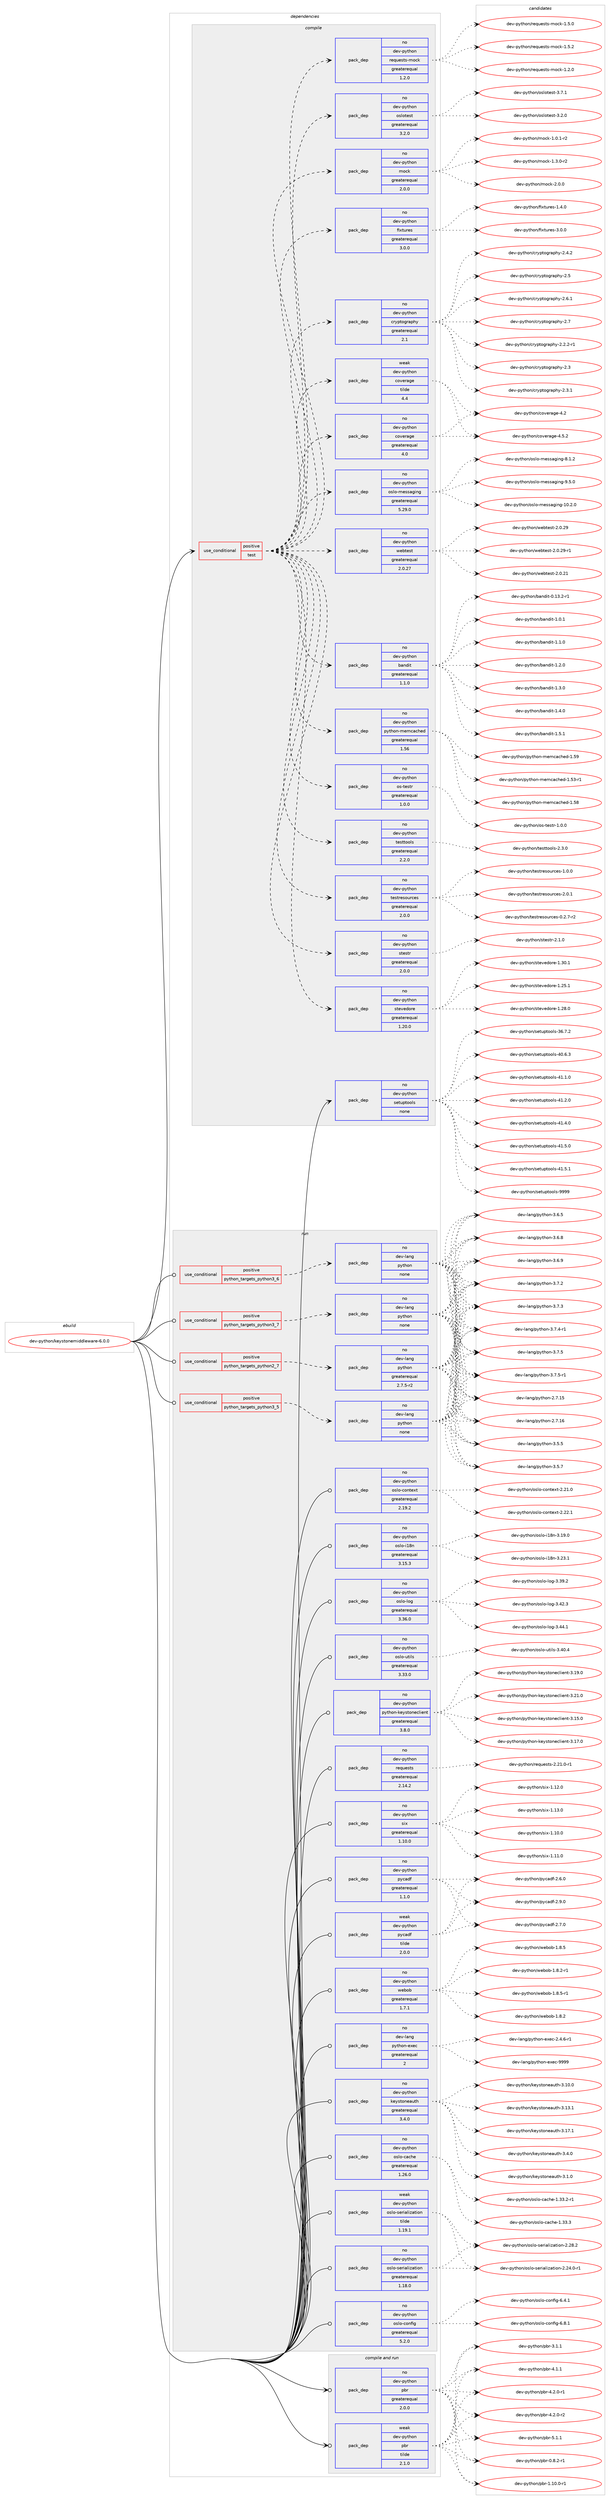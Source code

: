 digraph prolog {

# *************
# Graph options
# *************

newrank=true;
concentrate=true;
compound=true;
graph [rankdir=LR,fontname=Helvetica,fontsize=10,ranksep=1.5];#, ranksep=2.5, nodesep=0.2];
edge  [arrowhead=vee];
node  [fontname=Helvetica,fontsize=10];

# **********
# The ebuild
# **********

subgraph cluster_leftcol {
color=gray;
rank=same;
label=<<i>ebuild</i>>;
id [label="dev-python/keystonemiddleware-6.0.0", color=red, width=4, href="../dev-python/keystonemiddleware-6.0.0.svg"];
}

# ****************
# The dependencies
# ****************

subgraph cluster_midcol {
color=gray;
label=<<i>dependencies</i>>;
subgraph cluster_compile {
fillcolor="#eeeeee";
style=filled;
label=<<i>compile</i>>;
subgraph cond141785 {
dependency612360 [label=<<TABLE BORDER="0" CELLBORDER="1" CELLSPACING="0" CELLPADDING="4"><TR><TD ROWSPAN="3" CELLPADDING="10">use_conditional</TD></TR><TR><TD>positive</TD></TR><TR><TD>test</TD></TR></TABLE>>, shape=none, color=red];
subgraph pack458771 {
dependency612361 [label=<<TABLE BORDER="0" CELLBORDER="1" CELLSPACING="0" CELLPADDING="4" WIDTH="220"><TR><TD ROWSPAN="6" CELLPADDING="30">pack_dep</TD></TR><TR><TD WIDTH="110">no</TD></TR><TR><TD>dev-python</TD></TR><TR><TD>coverage</TD></TR><TR><TD>greaterequal</TD></TR><TR><TD>4.0</TD></TR></TABLE>>, shape=none, color=blue];
}
dependency612360:e -> dependency612361:w [weight=20,style="dashed",arrowhead="vee"];
subgraph pack458772 {
dependency612362 [label=<<TABLE BORDER="0" CELLBORDER="1" CELLSPACING="0" CELLPADDING="4" WIDTH="220"><TR><TD ROWSPAN="6" CELLPADDING="30">pack_dep</TD></TR><TR><TD WIDTH="110">weak</TD></TR><TR><TD>dev-python</TD></TR><TR><TD>coverage</TD></TR><TR><TD>tilde</TD></TR><TR><TD>4.4</TD></TR></TABLE>>, shape=none, color=blue];
}
dependency612360:e -> dependency612362:w [weight=20,style="dashed",arrowhead="vee"];
subgraph pack458773 {
dependency612363 [label=<<TABLE BORDER="0" CELLBORDER="1" CELLSPACING="0" CELLPADDING="4" WIDTH="220"><TR><TD ROWSPAN="6" CELLPADDING="30">pack_dep</TD></TR><TR><TD WIDTH="110">no</TD></TR><TR><TD>dev-python</TD></TR><TR><TD>cryptography</TD></TR><TR><TD>greaterequal</TD></TR><TR><TD>2.1</TD></TR></TABLE>>, shape=none, color=blue];
}
dependency612360:e -> dependency612363:w [weight=20,style="dashed",arrowhead="vee"];
subgraph pack458774 {
dependency612364 [label=<<TABLE BORDER="0" CELLBORDER="1" CELLSPACING="0" CELLPADDING="4" WIDTH="220"><TR><TD ROWSPAN="6" CELLPADDING="30">pack_dep</TD></TR><TR><TD WIDTH="110">no</TD></TR><TR><TD>dev-python</TD></TR><TR><TD>fixtures</TD></TR><TR><TD>greaterequal</TD></TR><TR><TD>3.0.0</TD></TR></TABLE>>, shape=none, color=blue];
}
dependency612360:e -> dependency612364:w [weight=20,style="dashed",arrowhead="vee"];
subgraph pack458775 {
dependency612365 [label=<<TABLE BORDER="0" CELLBORDER="1" CELLSPACING="0" CELLPADDING="4" WIDTH="220"><TR><TD ROWSPAN="6" CELLPADDING="30">pack_dep</TD></TR><TR><TD WIDTH="110">no</TD></TR><TR><TD>dev-python</TD></TR><TR><TD>mock</TD></TR><TR><TD>greaterequal</TD></TR><TR><TD>2.0.0</TD></TR></TABLE>>, shape=none, color=blue];
}
dependency612360:e -> dependency612365:w [weight=20,style="dashed",arrowhead="vee"];
subgraph pack458776 {
dependency612366 [label=<<TABLE BORDER="0" CELLBORDER="1" CELLSPACING="0" CELLPADDING="4" WIDTH="220"><TR><TD ROWSPAN="6" CELLPADDING="30">pack_dep</TD></TR><TR><TD WIDTH="110">no</TD></TR><TR><TD>dev-python</TD></TR><TR><TD>oslotest</TD></TR><TR><TD>greaterequal</TD></TR><TR><TD>3.2.0</TD></TR></TABLE>>, shape=none, color=blue];
}
dependency612360:e -> dependency612366:w [weight=20,style="dashed",arrowhead="vee"];
subgraph pack458777 {
dependency612367 [label=<<TABLE BORDER="0" CELLBORDER="1" CELLSPACING="0" CELLPADDING="4" WIDTH="220"><TR><TD ROWSPAN="6" CELLPADDING="30">pack_dep</TD></TR><TR><TD WIDTH="110">no</TD></TR><TR><TD>dev-python</TD></TR><TR><TD>requests-mock</TD></TR><TR><TD>greaterequal</TD></TR><TR><TD>1.2.0</TD></TR></TABLE>>, shape=none, color=blue];
}
dependency612360:e -> dependency612367:w [weight=20,style="dashed",arrowhead="vee"];
subgraph pack458778 {
dependency612368 [label=<<TABLE BORDER="0" CELLBORDER="1" CELLSPACING="0" CELLPADDING="4" WIDTH="220"><TR><TD ROWSPAN="6" CELLPADDING="30">pack_dep</TD></TR><TR><TD WIDTH="110">no</TD></TR><TR><TD>dev-python</TD></TR><TR><TD>stevedore</TD></TR><TR><TD>greaterequal</TD></TR><TR><TD>1.20.0</TD></TR></TABLE>>, shape=none, color=blue];
}
dependency612360:e -> dependency612368:w [weight=20,style="dashed",arrowhead="vee"];
subgraph pack458779 {
dependency612369 [label=<<TABLE BORDER="0" CELLBORDER="1" CELLSPACING="0" CELLPADDING="4" WIDTH="220"><TR><TD ROWSPAN="6" CELLPADDING="30">pack_dep</TD></TR><TR><TD WIDTH="110">no</TD></TR><TR><TD>dev-python</TD></TR><TR><TD>stestr</TD></TR><TR><TD>greaterequal</TD></TR><TR><TD>2.0.0</TD></TR></TABLE>>, shape=none, color=blue];
}
dependency612360:e -> dependency612369:w [weight=20,style="dashed",arrowhead="vee"];
subgraph pack458780 {
dependency612370 [label=<<TABLE BORDER="0" CELLBORDER="1" CELLSPACING="0" CELLPADDING="4" WIDTH="220"><TR><TD ROWSPAN="6" CELLPADDING="30">pack_dep</TD></TR><TR><TD WIDTH="110">no</TD></TR><TR><TD>dev-python</TD></TR><TR><TD>testresources</TD></TR><TR><TD>greaterequal</TD></TR><TR><TD>2.0.0</TD></TR></TABLE>>, shape=none, color=blue];
}
dependency612360:e -> dependency612370:w [weight=20,style="dashed",arrowhead="vee"];
subgraph pack458781 {
dependency612371 [label=<<TABLE BORDER="0" CELLBORDER="1" CELLSPACING="0" CELLPADDING="4" WIDTH="220"><TR><TD ROWSPAN="6" CELLPADDING="30">pack_dep</TD></TR><TR><TD WIDTH="110">no</TD></TR><TR><TD>dev-python</TD></TR><TR><TD>testtools</TD></TR><TR><TD>greaterequal</TD></TR><TR><TD>2.2.0</TD></TR></TABLE>>, shape=none, color=blue];
}
dependency612360:e -> dependency612371:w [weight=20,style="dashed",arrowhead="vee"];
subgraph pack458782 {
dependency612372 [label=<<TABLE BORDER="0" CELLBORDER="1" CELLSPACING="0" CELLPADDING="4" WIDTH="220"><TR><TD ROWSPAN="6" CELLPADDING="30">pack_dep</TD></TR><TR><TD WIDTH="110">no</TD></TR><TR><TD>dev-python</TD></TR><TR><TD>os-testr</TD></TR><TR><TD>greaterequal</TD></TR><TR><TD>1.0.0</TD></TR></TABLE>>, shape=none, color=blue];
}
dependency612360:e -> dependency612372:w [weight=20,style="dashed",arrowhead="vee"];
subgraph pack458783 {
dependency612373 [label=<<TABLE BORDER="0" CELLBORDER="1" CELLSPACING="0" CELLPADDING="4" WIDTH="220"><TR><TD ROWSPAN="6" CELLPADDING="30">pack_dep</TD></TR><TR><TD WIDTH="110">no</TD></TR><TR><TD>dev-python</TD></TR><TR><TD>python-memcached</TD></TR><TR><TD>greaterequal</TD></TR><TR><TD>1.56</TD></TR></TABLE>>, shape=none, color=blue];
}
dependency612360:e -> dependency612373:w [weight=20,style="dashed",arrowhead="vee"];
subgraph pack458784 {
dependency612374 [label=<<TABLE BORDER="0" CELLBORDER="1" CELLSPACING="0" CELLPADDING="4" WIDTH="220"><TR><TD ROWSPAN="6" CELLPADDING="30">pack_dep</TD></TR><TR><TD WIDTH="110">no</TD></TR><TR><TD>dev-python</TD></TR><TR><TD>bandit</TD></TR><TR><TD>greaterequal</TD></TR><TR><TD>1.1.0</TD></TR></TABLE>>, shape=none, color=blue];
}
dependency612360:e -> dependency612374:w [weight=20,style="dashed",arrowhead="vee"];
subgraph pack458785 {
dependency612375 [label=<<TABLE BORDER="0" CELLBORDER="1" CELLSPACING="0" CELLPADDING="4" WIDTH="220"><TR><TD ROWSPAN="6" CELLPADDING="30">pack_dep</TD></TR><TR><TD WIDTH="110">no</TD></TR><TR><TD>dev-python</TD></TR><TR><TD>webtest</TD></TR><TR><TD>greaterequal</TD></TR><TR><TD>2.0.27</TD></TR></TABLE>>, shape=none, color=blue];
}
dependency612360:e -> dependency612375:w [weight=20,style="dashed",arrowhead="vee"];
subgraph pack458786 {
dependency612376 [label=<<TABLE BORDER="0" CELLBORDER="1" CELLSPACING="0" CELLPADDING="4" WIDTH="220"><TR><TD ROWSPAN="6" CELLPADDING="30">pack_dep</TD></TR><TR><TD WIDTH="110">no</TD></TR><TR><TD>dev-python</TD></TR><TR><TD>oslo-messaging</TD></TR><TR><TD>greaterequal</TD></TR><TR><TD>5.29.0</TD></TR></TABLE>>, shape=none, color=blue];
}
dependency612360:e -> dependency612376:w [weight=20,style="dashed",arrowhead="vee"];
}
id:e -> dependency612360:w [weight=20,style="solid",arrowhead="vee"];
subgraph pack458787 {
dependency612377 [label=<<TABLE BORDER="0" CELLBORDER="1" CELLSPACING="0" CELLPADDING="4" WIDTH="220"><TR><TD ROWSPAN="6" CELLPADDING="30">pack_dep</TD></TR><TR><TD WIDTH="110">no</TD></TR><TR><TD>dev-python</TD></TR><TR><TD>setuptools</TD></TR><TR><TD>none</TD></TR><TR><TD></TD></TR></TABLE>>, shape=none, color=blue];
}
id:e -> dependency612377:w [weight=20,style="solid",arrowhead="vee"];
}
subgraph cluster_compileandrun {
fillcolor="#eeeeee";
style=filled;
label=<<i>compile and run</i>>;
subgraph pack458788 {
dependency612378 [label=<<TABLE BORDER="0" CELLBORDER="1" CELLSPACING="0" CELLPADDING="4" WIDTH="220"><TR><TD ROWSPAN="6" CELLPADDING="30">pack_dep</TD></TR><TR><TD WIDTH="110">no</TD></TR><TR><TD>dev-python</TD></TR><TR><TD>pbr</TD></TR><TR><TD>greaterequal</TD></TR><TR><TD>2.0.0</TD></TR></TABLE>>, shape=none, color=blue];
}
id:e -> dependency612378:w [weight=20,style="solid",arrowhead="odotvee"];
subgraph pack458789 {
dependency612379 [label=<<TABLE BORDER="0" CELLBORDER="1" CELLSPACING="0" CELLPADDING="4" WIDTH="220"><TR><TD ROWSPAN="6" CELLPADDING="30">pack_dep</TD></TR><TR><TD WIDTH="110">weak</TD></TR><TR><TD>dev-python</TD></TR><TR><TD>pbr</TD></TR><TR><TD>tilde</TD></TR><TR><TD>2.1.0</TD></TR></TABLE>>, shape=none, color=blue];
}
id:e -> dependency612379:w [weight=20,style="solid",arrowhead="odotvee"];
}
subgraph cluster_run {
fillcolor="#eeeeee";
style=filled;
label=<<i>run</i>>;
subgraph cond141786 {
dependency612380 [label=<<TABLE BORDER="0" CELLBORDER="1" CELLSPACING="0" CELLPADDING="4"><TR><TD ROWSPAN="3" CELLPADDING="10">use_conditional</TD></TR><TR><TD>positive</TD></TR><TR><TD>python_targets_python2_7</TD></TR></TABLE>>, shape=none, color=red];
subgraph pack458790 {
dependency612381 [label=<<TABLE BORDER="0" CELLBORDER="1" CELLSPACING="0" CELLPADDING="4" WIDTH="220"><TR><TD ROWSPAN="6" CELLPADDING="30">pack_dep</TD></TR><TR><TD WIDTH="110">no</TD></TR><TR><TD>dev-lang</TD></TR><TR><TD>python</TD></TR><TR><TD>greaterequal</TD></TR><TR><TD>2.7.5-r2</TD></TR></TABLE>>, shape=none, color=blue];
}
dependency612380:e -> dependency612381:w [weight=20,style="dashed",arrowhead="vee"];
}
id:e -> dependency612380:w [weight=20,style="solid",arrowhead="odot"];
subgraph cond141787 {
dependency612382 [label=<<TABLE BORDER="0" CELLBORDER="1" CELLSPACING="0" CELLPADDING="4"><TR><TD ROWSPAN="3" CELLPADDING="10">use_conditional</TD></TR><TR><TD>positive</TD></TR><TR><TD>python_targets_python3_5</TD></TR></TABLE>>, shape=none, color=red];
subgraph pack458791 {
dependency612383 [label=<<TABLE BORDER="0" CELLBORDER="1" CELLSPACING="0" CELLPADDING="4" WIDTH="220"><TR><TD ROWSPAN="6" CELLPADDING="30">pack_dep</TD></TR><TR><TD WIDTH="110">no</TD></TR><TR><TD>dev-lang</TD></TR><TR><TD>python</TD></TR><TR><TD>none</TD></TR><TR><TD></TD></TR></TABLE>>, shape=none, color=blue];
}
dependency612382:e -> dependency612383:w [weight=20,style="dashed",arrowhead="vee"];
}
id:e -> dependency612382:w [weight=20,style="solid",arrowhead="odot"];
subgraph cond141788 {
dependency612384 [label=<<TABLE BORDER="0" CELLBORDER="1" CELLSPACING="0" CELLPADDING="4"><TR><TD ROWSPAN="3" CELLPADDING="10">use_conditional</TD></TR><TR><TD>positive</TD></TR><TR><TD>python_targets_python3_6</TD></TR></TABLE>>, shape=none, color=red];
subgraph pack458792 {
dependency612385 [label=<<TABLE BORDER="0" CELLBORDER="1" CELLSPACING="0" CELLPADDING="4" WIDTH="220"><TR><TD ROWSPAN="6" CELLPADDING="30">pack_dep</TD></TR><TR><TD WIDTH="110">no</TD></TR><TR><TD>dev-lang</TD></TR><TR><TD>python</TD></TR><TR><TD>none</TD></TR><TR><TD></TD></TR></TABLE>>, shape=none, color=blue];
}
dependency612384:e -> dependency612385:w [weight=20,style="dashed",arrowhead="vee"];
}
id:e -> dependency612384:w [weight=20,style="solid",arrowhead="odot"];
subgraph cond141789 {
dependency612386 [label=<<TABLE BORDER="0" CELLBORDER="1" CELLSPACING="0" CELLPADDING="4"><TR><TD ROWSPAN="3" CELLPADDING="10">use_conditional</TD></TR><TR><TD>positive</TD></TR><TR><TD>python_targets_python3_7</TD></TR></TABLE>>, shape=none, color=red];
subgraph pack458793 {
dependency612387 [label=<<TABLE BORDER="0" CELLBORDER="1" CELLSPACING="0" CELLPADDING="4" WIDTH="220"><TR><TD ROWSPAN="6" CELLPADDING="30">pack_dep</TD></TR><TR><TD WIDTH="110">no</TD></TR><TR><TD>dev-lang</TD></TR><TR><TD>python</TD></TR><TR><TD>none</TD></TR><TR><TD></TD></TR></TABLE>>, shape=none, color=blue];
}
dependency612386:e -> dependency612387:w [weight=20,style="dashed",arrowhead="vee"];
}
id:e -> dependency612386:w [weight=20,style="solid",arrowhead="odot"];
subgraph pack458794 {
dependency612388 [label=<<TABLE BORDER="0" CELLBORDER="1" CELLSPACING="0" CELLPADDING="4" WIDTH="220"><TR><TD ROWSPAN="6" CELLPADDING="30">pack_dep</TD></TR><TR><TD WIDTH="110">no</TD></TR><TR><TD>dev-lang</TD></TR><TR><TD>python-exec</TD></TR><TR><TD>greaterequal</TD></TR><TR><TD>2</TD></TR></TABLE>>, shape=none, color=blue];
}
id:e -> dependency612388:w [weight=20,style="solid",arrowhead="odot"];
subgraph pack458795 {
dependency612389 [label=<<TABLE BORDER="0" CELLBORDER="1" CELLSPACING="0" CELLPADDING="4" WIDTH="220"><TR><TD ROWSPAN="6" CELLPADDING="30">pack_dep</TD></TR><TR><TD WIDTH="110">no</TD></TR><TR><TD>dev-python</TD></TR><TR><TD>keystoneauth</TD></TR><TR><TD>greaterequal</TD></TR><TR><TD>3.4.0</TD></TR></TABLE>>, shape=none, color=blue];
}
id:e -> dependency612389:w [weight=20,style="solid",arrowhead="odot"];
subgraph pack458796 {
dependency612390 [label=<<TABLE BORDER="0" CELLBORDER="1" CELLSPACING="0" CELLPADDING="4" WIDTH="220"><TR><TD ROWSPAN="6" CELLPADDING="30">pack_dep</TD></TR><TR><TD WIDTH="110">no</TD></TR><TR><TD>dev-python</TD></TR><TR><TD>oslo-cache</TD></TR><TR><TD>greaterequal</TD></TR><TR><TD>1.26.0</TD></TR></TABLE>>, shape=none, color=blue];
}
id:e -> dependency612390:w [weight=20,style="solid",arrowhead="odot"];
subgraph pack458797 {
dependency612391 [label=<<TABLE BORDER="0" CELLBORDER="1" CELLSPACING="0" CELLPADDING="4" WIDTH="220"><TR><TD ROWSPAN="6" CELLPADDING="30">pack_dep</TD></TR><TR><TD WIDTH="110">no</TD></TR><TR><TD>dev-python</TD></TR><TR><TD>oslo-config</TD></TR><TR><TD>greaterequal</TD></TR><TR><TD>5.2.0</TD></TR></TABLE>>, shape=none, color=blue];
}
id:e -> dependency612391:w [weight=20,style="solid",arrowhead="odot"];
subgraph pack458798 {
dependency612392 [label=<<TABLE BORDER="0" CELLBORDER="1" CELLSPACING="0" CELLPADDING="4" WIDTH="220"><TR><TD ROWSPAN="6" CELLPADDING="30">pack_dep</TD></TR><TR><TD WIDTH="110">no</TD></TR><TR><TD>dev-python</TD></TR><TR><TD>oslo-context</TD></TR><TR><TD>greaterequal</TD></TR><TR><TD>2.19.2</TD></TR></TABLE>>, shape=none, color=blue];
}
id:e -> dependency612392:w [weight=20,style="solid",arrowhead="odot"];
subgraph pack458799 {
dependency612393 [label=<<TABLE BORDER="0" CELLBORDER="1" CELLSPACING="0" CELLPADDING="4" WIDTH="220"><TR><TD ROWSPAN="6" CELLPADDING="30">pack_dep</TD></TR><TR><TD WIDTH="110">no</TD></TR><TR><TD>dev-python</TD></TR><TR><TD>oslo-i18n</TD></TR><TR><TD>greaterequal</TD></TR><TR><TD>3.15.3</TD></TR></TABLE>>, shape=none, color=blue];
}
id:e -> dependency612393:w [weight=20,style="solid",arrowhead="odot"];
subgraph pack458800 {
dependency612394 [label=<<TABLE BORDER="0" CELLBORDER="1" CELLSPACING="0" CELLPADDING="4" WIDTH="220"><TR><TD ROWSPAN="6" CELLPADDING="30">pack_dep</TD></TR><TR><TD WIDTH="110">no</TD></TR><TR><TD>dev-python</TD></TR><TR><TD>oslo-log</TD></TR><TR><TD>greaterequal</TD></TR><TR><TD>3.36.0</TD></TR></TABLE>>, shape=none, color=blue];
}
id:e -> dependency612394:w [weight=20,style="solid",arrowhead="odot"];
subgraph pack458801 {
dependency612395 [label=<<TABLE BORDER="0" CELLBORDER="1" CELLSPACING="0" CELLPADDING="4" WIDTH="220"><TR><TD ROWSPAN="6" CELLPADDING="30">pack_dep</TD></TR><TR><TD WIDTH="110">no</TD></TR><TR><TD>dev-python</TD></TR><TR><TD>oslo-serialization</TD></TR><TR><TD>greaterequal</TD></TR><TR><TD>1.18.0</TD></TR></TABLE>>, shape=none, color=blue];
}
id:e -> dependency612395:w [weight=20,style="solid",arrowhead="odot"];
subgraph pack458802 {
dependency612396 [label=<<TABLE BORDER="0" CELLBORDER="1" CELLSPACING="0" CELLPADDING="4" WIDTH="220"><TR><TD ROWSPAN="6" CELLPADDING="30">pack_dep</TD></TR><TR><TD WIDTH="110">no</TD></TR><TR><TD>dev-python</TD></TR><TR><TD>oslo-utils</TD></TR><TR><TD>greaterequal</TD></TR><TR><TD>3.33.0</TD></TR></TABLE>>, shape=none, color=blue];
}
id:e -> dependency612396:w [weight=20,style="solid",arrowhead="odot"];
subgraph pack458803 {
dependency612397 [label=<<TABLE BORDER="0" CELLBORDER="1" CELLSPACING="0" CELLPADDING="4" WIDTH="220"><TR><TD ROWSPAN="6" CELLPADDING="30">pack_dep</TD></TR><TR><TD WIDTH="110">no</TD></TR><TR><TD>dev-python</TD></TR><TR><TD>pycadf</TD></TR><TR><TD>greaterequal</TD></TR><TR><TD>1.1.0</TD></TR></TABLE>>, shape=none, color=blue];
}
id:e -> dependency612397:w [weight=20,style="solid",arrowhead="odot"];
subgraph pack458804 {
dependency612398 [label=<<TABLE BORDER="0" CELLBORDER="1" CELLSPACING="0" CELLPADDING="4" WIDTH="220"><TR><TD ROWSPAN="6" CELLPADDING="30">pack_dep</TD></TR><TR><TD WIDTH="110">no</TD></TR><TR><TD>dev-python</TD></TR><TR><TD>python-keystoneclient</TD></TR><TR><TD>greaterequal</TD></TR><TR><TD>3.8.0</TD></TR></TABLE>>, shape=none, color=blue];
}
id:e -> dependency612398:w [weight=20,style="solid",arrowhead="odot"];
subgraph pack458805 {
dependency612399 [label=<<TABLE BORDER="0" CELLBORDER="1" CELLSPACING="0" CELLPADDING="4" WIDTH="220"><TR><TD ROWSPAN="6" CELLPADDING="30">pack_dep</TD></TR><TR><TD WIDTH="110">no</TD></TR><TR><TD>dev-python</TD></TR><TR><TD>requests</TD></TR><TR><TD>greaterequal</TD></TR><TR><TD>2.14.2</TD></TR></TABLE>>, shape=none, color=blue];
}
id:e -> dependency612399:w [weight=20,style="solid",arrowhead="odot"];
subgraph pack458806 {
dependency612400 [label=<<TABLE BORDER="0" CELLBORDER="1" CELLSPACING="0" CELLPADDING="4" WIDTH="220"><TR><TD ROWSPAN="6" CELLPADDING="30">pack_dep</TD></TR><TR><TD WIDTH="110">no</TD></TR><TR><TD>dev-python</TD></TR><TR><TD>six</TD></TR><TR><TD>greaterequal</TD></TR><TR><TD>1.10.0</TD></TR></TABLE>>, shape=none, color=blue];
}
id:e -> dependency612400:w [weight=20,style="solid",arrowhead="odot"];
subgraph pack458807 {
dependency612401 [label=<<TABLE BORDER="0" CELLBORDER="1" CELLSPACING="0" CELLPADDING="4" WIDTH="220"><TR><TD ROWSPAN="6" CELLPADDING="30">pack_dep</TD></TR><TR><TD WIDTH="110">no</TD></TR><TR><TD>dev-python</TD></TR><TR><TD>webob</TD></TR><TR><TD>greaterequal</TD></TR><TR><TD>1.7.1</TD></TR></TABLE>>, shape=none, color=blue];
}
id:e -> dependency612401:w [weight=20,style="solid",arrowhead="odot"];
subgraph pack458808 {
dependency612402 [label=<<TABLE BORDER="0" CELLBORDER="1" CELLSPACING="0" CELLPADDING="4" WIDTH="220"><TR><TD ROWSPAN="6" CELLPADDING="30">pack_dep</TD></TR><TR><TD WIDTH="110">weak</TD></TR><TR><TD>dev-python</TD></TR><TR><TD>oslo-serialization</TD></TR><TR><TD>tilde</TD></TR><TR><TD>1.19.1</TD></TR></TABLE>>, shape=none, color=blue];
}
id:e -> dependency612402:w [weight=20,style="solid",arrowhead="odot"];
subgraph pack458809 {
dependency612403 [label=<<TABLE BORDER="0" CELLBORDER="1" CELLSPACING="0" CELLPADDING="4" WIDTH="220"><TR><TD ROWSPAN="6" CELLPADDING="30">pack_dep</TD></TR><TR><TD WIDTH="110">weak</TD></TR><TR><TD>dev-python</TD></TR><TR><TD>pycadf</TD></TR><TR><TD>tilde</TD></TR><TR><TD>2.0.0</TD></TR></TABLE>>, shape=none, color=blue];
}
id:e -> dependency612403:w [weight=20,style="solid",arrowhead="odot"];
}
}

# **************
# The candidates
# **************

subgraph cluster_choices {
rank=same;
color=gray;
label=<<i>candidates</i>>;

subgraph choice458771 {
color=black;
nodesep=1;
choice1001011184511212111610411111047991111181011149710310145524650 [label="dev-python/coverage-4.2", color=red, width=4,href="../dev-python/coverage-4.2.svg"];
choice10010111845112121116104111110479911111810111497103101455246534650 [label="dev-python/coverage-4.5.2", color=red, width=4,href="../dev-python/coverage-4.5.2.svg"];
dependency612361:e -> choice1001011184511212111610411111047991111181011149710310145524650:w [style=dotted,weight="100"];
dependency612361:e -> choice10010111845112121116104111110479911111810111497103101455246534650:w [style=dotted,weight="100"];
}
subgraph choice458772 {
color=black;
nodesep=1;
choice1001011184511212111610411111047991111181011149710310145524650 [label="dev-python/coverage-4.2", color=red, width=4,href="../dev-python/coverage-4.2.svg"];
choice10010111845112121116104111110479911111810111497103101455246534650 [label="dev-python/coverage-4.5.2", color=red, width=4,href="../dev-python/coverage-4.5.2.svg"];
dependency612362:e -> choice1001011184511212111610411111047991111181011149710310145524650:w [style=dotted,weight="100"];
dependency612362:e -> choice10010111845112121116104111110479911111810111497103101455246534650:w [style=dotted,weight="100"];
}
subgraph choice458773 {
color=black;
nodesep=1;
choice100101118451121211161041111104799114121112116111103114971121041214550465046504511449 [label="dev-python/cryptography-2.2.2-r1", color=red, width=4,href="../dev-python/cryptography-2.2.2-r1.svg"];
choice1001011184511212111610411111047991141211121161111031149711210412145504651 [label="dev-python/cryptography-2.3", color=red, width=4,href="../dev-python/cryptography-2.3.svg"];
choice10010111845112121116104111110479911412111211611110311497112104121455046514649 [label="dev-python/cryptography-2.3.1", color=red, width=4,href="../dev-python/cryptography-2.3.1.svg"];
choice10010111845112121116104111110479911412111211611110311497112104121455046524650 [label="dev-python/cryptography-2.4.2", color=red, width=4,href="../dev-python/cryptography-2.4.2.svg"];
choice1001011184511212111610411111047991141211121161111031149711210412145504653 [label="dev-python/cryptography-2.5", color=red, width=4,href="../dev-python/cryptography-2.5.svg"];
choice10010111845112121116104111110479911412111211611110311497112104121455046544649 [label="dev-python/cryptography-2.6.1", color=red, width=4,href="../dev-python/cryptography-2.6.1.svg"];
choice1001011184511212111610411111047991141211121161111031149711210412145504655 [label="dev-python/cryptography-2.7", color=red, width=4,href="../dev-python/cryptography-2.7.svg"];
dependency612363:e -> choice100101118451121211161041111104799114121112116111103114971121041214550465046504511449:w [style=dotted,weight="100"];
dependency612363:e -> choice1001011184511212111610411111047991141211121161111031149711210412145504651:w [style=dotted,weight="100"];
dependency612363:e -> choice10010111845112121116104111110479911412111211611110311497112104121455046514649:w [style=dotted,weight="100"];
dependency612363:e -> choice10010111845112121116104111110479911412111211611110311497112104121455046524650:w [style=dotted,weight="100"];
dependency612363:e -> choice1001011184511212111610411111047991141211121161111031149711210412145504653:w [style=dotted,weight="100"];
dependency612363:e -> choice10010111845112121116104111110479911412111211611110311497112104121455046544649:w [style=dotted,weight="100"];
dependency612363:e -> choice1001011184511212111610411111047991141211121161111031149711210412145504655:w [style=dotted,weight="100"];
}
subgraph choice458774 {
color=black;
nodesep=1;
choice1001011184511212111610411111047102105120116117114101115454946524648 [label="dev-python/fixtures-1.4.0", color=red, width=4,href="../dev-python/fixtures-1.4.0.svg"];
choice1001011184511212111610411111047102105120116117114101115455146484648 [label="dev-python/fixtures-3.0.0", color=red, width=4,href="../dev-python/fixtures-3.0.0.svg"];
dependency612364:e -> choice1001011184511212111610411111047102105120116117114101115454946524648:w [style=dotted,weight="100"];
dependency612364:e -> choice1001011184511212111610411111047102105120116117114101115455146484648:w [style=dotted,weight="100"];
}
subgraph choice458775 {
color=black;
nodesep=1;
choice1001011184511212111610411111047109111991074549464846494511450 [label="dev-python/mock-1.0.1-r2", color=red, width=4,href="../dev-python/mock-1.0.1-r2.svg"];
choice1001011184511212111610411111047109111991074549465146484511450 [label="dev-python/mock-1.3.0-r2", color=red, width=4,href="../dev-python/mock-1.3.0-r2.svg"];
choice100101118451121211161041111104710911199107455046484648 [label="dev-python/mock-2.0.0", color=red, width=4,href="../dev-python/mock-2.0.0.svg"];
dependency612365:e -> choice1001011184511212111610411111047109111991074549464846494511450:w [style=dotted,weight="100"];
dependency612365:e -> choice1001011184511212111610411111047109111991074549465146484511450:w [style=dotted,weight="100"];
dependency612365:e -> choice100101118451121211161041111104710911199107455046484648:w [style=dotted,weight="100"];
}
subgraph choice458776 {
color=black;
nodesep=1;
choice1001011184511212111610411111047111115108111116101115116455146504648 [label="dev-python/oslotest-3.2.0", color=red, width=4,href="../dev-python/oslotest-3.2.0.svg"];
choice1001011184511212111610411111047111115108111116101115116455146554649 [label="dev-python/oslotest-3.7.1", color=red, width=4,href="../dev-python/oslotest-3.7.1.svg"];
dependency612366:e -> choice1001011184511212111610411111047111115108111116101115116455146504648:w [style=dotted,weight="100"];
dependency612366:e -> choice1001011184511212111610411111047111115108111116101115116455146554649:w [style=dotted,weight="100"];
}
subgraph choice458777 {
color=black;
nodesep=1;
choice10010111845112121116104111110471141011131171011151161154510911199107454946504648 [label="dev-python/requests-mock-1.2.0", color=red, width=4,href="../dev-python/requests-mock-1.2.0.svg"];
choice10010111845112121116104111110471141011131171011151161154510911199107454946534648 [label="dev-python/requests-mock-1.5.0", color=red, width=4,href="../dev-python/requests-mock-1.5.0.svg"];
choice10010111845112121116104111110471141011131171011151161154510911199107454946534650 [label="dev-python/requests-mock-1.5.2", color=red, width=4,href="../dev-python/requests-mock-1.5.2.svg"];
dependency612367:e -> choice10010111845112121116104111110471141011131171011151161154510911199107454946504648:w [style=dotted,weight="100"];
dependency612367:e -> choice10010111845112121116104111110471141011131171011151161154510911199107454946534648:w [style=dotted,weight="100"];
dependency612367:e -> choice10010111845112121116104111110471141011131171011151161154510911199107454946534650:w [style=dotted,weight="100"];
}
subgraph choice458778 {
color=black;
nodesep=1;
choice100101118451121211161041111104711511610111810110011111410145494650534649 [label="dev-python/stevedore-1.25.1", color=red, width=4,href="../dev-python/stevedore-1.25.1.svg"];
choice100101118451121211161041111104711511610111810110011111410145494650564648 [label="dev-python/stevedore-1.28.0", color=red, width=4,href="../dev-python/stevedore-1.28.0.svg"];
choice100101118451121211161041111104711511610111810110011111410145494651484649 [label="dev-python/stevedore-1.30.1", color=red, width=4,href="../dev-python/stevedore-1.30.1.svg"];
dependency612368:e -> choice100101118451121211161041111104711511610111810110011111410145494650534649:w [style=dotted,weight="100"];
dependency612368:e -> choice100101118451121211161041111104711511610111810110011111410145494650564648:w [style=dotted,weight="100"];
dependency612368:e -> choice100101118451121211161041111104711511610111810110011111410145494651484649:w [style=dotted,weight="100"];
}
subgraph choice458779 {
color=black;
nodesep=1;
choice1001011184511212111610411111047115116101115116114455046494648 [label="dev-python/stestr-2.1.0", color=red, width=4,href="../dev-python/stestr-2.1.0.svg"];
dependency612369:e -> choice1001011184511212111610411111047115116101115116114455046494648:w [style=dotted,weight="100"];
}
subgraph choice458780 {
color=black;
nodesep=1;
choice1001011184511212111610411111047116101115116114101115111117114991011154548465046554511450 [label="dev-python/testresources-0.2.7-r2", color=red, width=4,href="../dev-python/testresources-0.2.7-r2.svg"];
choice100101118451121211161041111104711610111511611410111511111711499101115454946484648 [label="dev-python/testresources-1.0.0", color=red, width=4,href="../dev-python/testresources-1.0.0.svg"];
choice100101118451121211161041111104711610111511611410111511111711499101115455046484649 [label="dev-python/testresources-2.0.1", color=red, width=4,href="../dev-python/testresources-2.0.1.svg"];
dependency612370:e -> choice1001011184511212111610411111047116101115116114101115111117114991011154548465046554511450:w [style=dotted,weight="100"];
dependency612370:e -> choice100101118451121211161041111104711610111511611410111511111711499101115454946484648:w [style=dotted,weight="100"];
dependency612370:e -> choice100101118451121211161041111104711610111511611410111511111711499101115455046484649:w [style=dotted,weight="100"];
}
subgraph choice458781 {
color=black;
nodesep=1;
choice1001011184511212111610411111047116101115116116111111108115455046514648 [label="dev-python/testtools-2.3.0", color=red, width=4,href="../dev-python/testtools-2.3.0.svg"];
dependency612371:e -> choice1001011184511212111610411111047116101115116116111111108115455046514648:w [style=dotted,weight="100"];
}
subgraph choice458782 {
color=black;
nodesep=1;
choice100101118451121211161041111104711111545116101115116114454946484648 [label="dev-python/os-testr-1.0.0", color=red, width=4,href="../dev-python/os-testr-1.0.0.svg"];
dependency612372:e -> choice100101118451121211161041111104711111545116101115116114454946484648:w [style=dotted,weight="100"];
}
subgraph choice458783 {
color=black;
nodesep=1;
choice10010111845112121116104111110471121211161041111104510910110999979910410110045494653514511449 [label="dev-python/python-memcached-1.53-r1", color=red, width=4,href="../dev-python/python-memcached-1.53-r1.svg"];
choice1001011184511212111610411111047112121116104111110451091011099997991041011004549465356 [label="dev-python/python-memcached-1.58", color=red, width=4,href="../dev-python/python-memcached-1.58.svg"];
choice1001011184511212111610411111047112121116104111110451091011099997991041011004549465357 [label="dev-python/python-memcached-1.59", color=red, width=4,href="../dev-python/python-memcached-1.59.svg"];
dependency612373:e -> choice10010111845112121116104111110471121211161041111104510910110999979910410110045494653514511449:w [style=dotted,weight="100"];
dependency612373:e -> choice1001011184511212111610411111047112121116104111110451091011099997991041011004549465356:w [style=dotted,weight="100"];
dependency612373:e -> choice1001011184511212111610411111047112121116104111110451091011099997991041011004549465357:w [style=dotted,weight="100"];
}
subgraph choice458784 {
color=black;
nodesep=1;
choice10010111845112121116104111110479897110100105116454846495146504511449 [label="dev-python/bandit-0.13.2-r1", color=red, width=4,href="../dev-python/bandit-0.13.2-r1.svg"];
choice10010111845112121116104111110479897110100105116454946484649 [label="dev-python/bandit-1.0.1", color=red, width=4,href="../dev-python/bandit-1.0.1.svg"];
choice10010111845112121116104111110479897110100105116454946494648 [label="dev-python/bandit-1.1.0", color=red, width=4,href="../dev-python/bandit-1.1.0.svg"];
choice10010111845112121116104111110479897110100105116454946504648 [label="dev-python/bandit-1.2.0", color=red, width=4,href="../dev-python/bandit-1.2.0.svg"];
choice10010111845112121116104111110479897110100105116454946514648 [label="dev-python/bandit-1.3.0", color=red, width=4,href="../dev-python/bandit-1.3.0.svg"];
choice10010111845112121116104111110479897110100105116454946524648 [label="dev-python/bandit-1.4.0", color=red, width=4,href="../dev-python/bandit-1.4.0.svg"];
choice10010111845112121116104111110479897110100105116454946534649 [label="dev-python/bandit-1.5.1", color=red, width=4,href="../dev-python/bandit-1.5.1.svg"];
dependency612374:e -> choice10010111845112121116104111110479897110100105116454846495146504511449:w [style=dotted,weight="100"];
dependency612374:e -> choice10010111845112121116104111110479897110100105116454946484649:w [style=dotted,weight="100"];
dependency612374:e -> choice10010111845112121116104111110479897110100105116454946494648:w [style=dotted,weight="100"];
dependency612374:e -> choice10010111845112121116104111110479897110100105116454946504648:w [style=dotted,weight="100"];
dependency612374:e -> choice10010111845112121116104111110479897110100105116454946514648:w [style=dotted,weight="100"];
dependency612374:e -> choice10010111845112121116104111110479897110100105116454946524648:w [style=dotted,weight="100"];
dependency612374:e -> choice10010111845112121116104111110479897110100105116454946534649:w [style=dotted,weight="100"];
}
subgraph choice458785 {
color=black;
nodesep=1;
choice10010111845112121116104111110471191019811610111511645504648465049 [label="dev-python/webtest-2.0.21", color=red, width=4,href="../dev-python/webtest-2.0.21.svg"];
choice10010111845112121116104111110471191019811610111511645504648465057 [label="dev-python/webtest-2.0.29", color=red, width=4,href="../dev-python/webtest-2.0.29.svg"];
choice100101118451121211161041111104711910198116101115116455046484650574511449 [label="dev-python/webtest-2.0.29-r1", color=red, width=4,href="../dev-python/webtest-2.0.29-r1.svg"];
dependency612375:e -> choice10010111845112121116104111110471191019811610111511645504648465049:w [style=dotted,weight="100"];
dependency612375:e -> choice10010111845112121116104111110471191019811610111511645504648465057:w [style=dotted,weight="100"];
dependency612375:e -> choice100101118451121211161041111104711910198116101115116455046484650574511449:w [style=dotted,weight="100"];
}
subgraph choice458786 {
color=black;
nodesep=1;
choice1001011184511212111610411111047111115108111451091011151159710310511010345494846504648 [label="dev-python/oslo-messaging-10.2.0", color=red, width=4,href="../dev-python/oslo-messaging-10.2.0.svg"];
choice10010111845112121116104111110471111151081114510910111511597103105110103455646494650 [label="dev-python/oslo-messaging-8.1.2", color=red, width=4,href="../dev-python/oslo-messaging-8.1.2.svg"];
choice10010111845112121116104111110471111151081114510910111511597103105110103455746534648 [label="dev-python/oslo-messaging-9.5.0", color=red, width=4,href="../dev-python/oslo-messaging-9.5.0.svg"];
dependency612376:e -> choice1001011184511212111610411111047111115108111451091011151159710310511010345494846504648:w [style=dotted,weight="100"];
dependency612376:e -> choice10010111845112121116104111110471111151081114510910111511597103105110103455646494650:w [style=dotted,weight="100"];
dependency612376:e -> choice10010111845112121116104111110471111151081114510910111511597103105110103455746534648:w [style=dotted,weight="100"];
}
subgraph choice458787 {
color=black;
nodesep=1;
choice100101118451121211161041111104711510111611711211611111110811545515446554650 [label="dev-python/setuptools-36.7.2", color=red, width=4,href="../dev-python/setuptools-36.7.2.svg"];
choice100101118451121211161041111104711510111611711211611111110811545524846544651 [label="dev-python/setuptools-40.6.3", color=red, width=4,href="../dev-python/setuptools-40.6.3.svg"];
choice100101118451121211161041111104711510111611711211611111110811545524946494648 [label="dev-python/setuptools-41.1.0", color=red, width=4,href="../dev-python/setuptools-41.1.0.svg"];
choice100101118451121211161041111104711510111611711211611111110811545524946504648 [label="dev-python/setuptools-41.2.0", color=red, width=4,href="../dev-python/setuptools-41.2.0.svg"];
choice100101118451121211161041111104711510111611711211611111110811545524946524648 [label="dev-python/setuptools-41.4.0", color=red, width=4,href="../dev-python/setuptools-41.4.0.svg"];
choice100101118451121211161041111104711510111611711211611111110811545524946534648 [label="dev-python/setuptools-41.5.0", color=red, width=4,href="../dev-python/setuptools-41.5.0.svg"];
choice100101118451121211161041111104711510111611711211611111110811545524946534649 [label="dev-python/setuptools-41.5.1", color=red, width=4,href="../dev-python/setuptools-41.5.1.svg"];
choice10010111845112121116104111110471151011161171121161111111081154557575757 [label="dev-python/setuptools-9999", color=red, width=4,href="../dev-python/setuptools-9999.svg"];
dependency612377:e -> choice100101118451121211161041111104711510111611711211611111110811545515446554650:w [style=dotted,weight="100"];
dependency612377:e -> choice100101118451121211161041111104711510111611711211611111110811545524846544651:w [style=dotted,weight="100"];
dependency612377:e -> choice100101118451121211161041111104711510111611711211611111110811545524946494648:w [style=dotted,weight="100"];
dependency612377:e -> choice100101118451121211161041111104711510111611711211611111110811545524946504648:w [style=dotted,weight="100"];
dependency612377:e -> choice100101118451121211161041111104711510111611711211611111110811545524946524648:w [style=dotted,weight="100"];
dependency612377:e -> choice100101118451121211161041111104711510111611711211611111110811545524946534648:w [style=dotted,weight="100"];
dependency612377:e -> choice100101118451121211161041111104711510111611711211611111110811545524946534649:w [style=dotted,weight="100"];
dependency612377:e -> choice10010111845112121116104111110471151011161171121161111111081154557575757:w [style=dotted,weight="100"];
}
subgraph choice458788 {
color=black;
nodesep=1;
choice1001011184511212111610411111047112981144548465646504511449 [label="dev-python/pbr-0.8.2-r1", color=red, width=4,href="../dev-python/pbr-0.8.2-r1.svg"];
choice100101118451121211161041111104711298114454946494846484511449 [label="dev-python/pbr-1.10.0-r1", color=red, width=4,href="../dev-python/pbr-1.10.0-r1.svg"];
choice100101118451121211161041111104711298114455146494649 [label="dev-python/pbr-3.1.1", color=red, width=4,href="../dev-python/pbr-3.1.1.svg"];
choice100101118451121211161041111104711298114455246494649 [label="dev-python/pbr-4.1.1", color=red, width=4,href="../dev-python/pbr-4.1.1.svg"];
choice1001011184511212111610411111047112981144552465046484511449 [label="dev-python/pbr-4.2.0-r1", color=red, width=4,href="../dev-python/pbr-4.2.0-r1.svg"];
choice1001011184511212111610411111047112981144552465046484511450 [label="dev-python/pbr-4.2.0-r2", color=red, width=4,href="../dev-python/pbr-4.2.0-r2.svg"];
choice100101118451121211161041111104711298114455346494649 [label="dev-python/pbr-5.1.1", color=red, width=4,href="../dev-python/pbr-5.1.1.svg"];
dependency612378:e -> choice1001011184511212111610411111047112981144548465646504511449:w [style=dotted,weight="100"];
dependency612378:e -> choice100101118451121211161041111104711298114454946494846484511449:w [style=dotted,weight="100"];
dependency612378:e -> choice100101118451121211161041111104711298114455146494649:w [style=dotted,weight="100"];
dependency612378:e -> choice100101118451121211161041111104711298114455246494649:w [style=dotted,weight="100"];
dependency612378:e -> choice1001011184511212111610411111047112981144552465046484511449:w [style=dotted,weight="100"];
dependency612378:e -> choice1001011184511212111610411111047112981144552465046484511450:w [style=dotted,weight="100"];
dependency612378:e -> choice100101118451121211161041111104711298114455346494649:w [style=dotted,weight="100"];
}
subgraph choice458789 {
color=black;
nodesep=1;
choice1001011184511212111610411111047112981144548465646504511449 [label="dev-python/pbr-0.8.2-r1", color=red, width=4,href="../dev-python/pbr-0.8.2-r1.svg"];
choice100101118451121211161041111104711298114454946494846484511449 [label="dev-python/pbr-1.10.0-r1", color=red, width=4,href="../dev-python/pbr-1.10.0-r1.svg"];
choice100101118451121211161041111104711298114455146494649 [label="dev-python/pbr-3.1.1", color=red, width=4,href="../dev-python/pbr-3.1.1.svg"];
choice100101118451121211161041111104711298114455246494649 [label="dev-python/pbr-4.1.1", color=red, width=4,href="../dev-python/pbr-4.1.1.svg"];
choice1001011184511212111610411111047112981144552465046484511449 [label="dev-python/pbr-4.2.0-r1", color=red, width=4,href="../dev-python/pbr-4.2.0-r1.svg"];
choice1001011184511212111610411111047112981144552465046484511450 [label="dev-python/pbr-4.2.0-r2", color=red, width=4,href="../dev-python/pbr-4.2.0-r2.svg"];
choice100101118451121211161041111104711298114455346494649 [label="dev-python/pbr-5.1.1", color=red, width=4,href="../dev-python/pbr-5.1.1.svg"];
dependency612379:e -> choice1001011184511212111610411111047112981144548465646504511449:w [style=dotted,weight="100"];
dependency612379:e -> choice100101118451121211161041111104711298114454946494846484511449:w [style=dotted,weight="100"];
dependency612379:e -> choice100101118451121211161041111104711298114455146494649:w [style=dotted,weight="100"];
dependency612379:e -> choice100101118451121211161041111104711298114455246494649:w [style=dotted,weight="100"];
dependency612379:e -> choice1001011184511212111610411111047112981144552465046484511449:w [style=dotted,weight="100"];
dependency612379:e -> choice1001011184511212111610411111047112981144552465046484511450:w [style=dotted,weight="100"];
dependency612379:e -> choice100101118451121211161041111104711298114455346494649:w [style=dotted,weight="100"];
}
subgraph choice458790 {
color=black;
nodesep=1;
choice10010111845108971101034711212111610411111045504655464953 [label="dev-lang/python-2.7.15", color=red, width=4,href="../dev-lang/python-2.7.15.svg"];
choice10010111845108971101034711212111610411111045504655464954 [label="dev-lang/python-2.7.16", color=red, width=4,href="../dev-lang/python-2.7.16.svg"];
choice100101118451089711010347112121116104111110455146534653 [label="dev-lang/python-3.5.5", color=red, width=4,href="../dev-lang/python-3.5.5.svg"];
choice100101118451089711010347112121116104111110455146534655 [label="dev-lang/python-3.5.7", color=red, width=4,href="../dev-lang/python-3.5.7.svg"];
choice100101118451089711010347112121116104111110455146544653 [label="dev-lang/python-3.6.5", color=red, width=4,href="../dev-lang/python-3.6.5.svg"];
choice100101118451089711010347112121116104111110455146544656 [label="dev-lang/python-3.6.8", color=red, width=4,href="../dev-lang/python-3.6.8.svg"];
choice100101118451089711010347112121116104111110455146544657 [label="dev-lang/python-3.6.9", color=red, width=4,href="../dev-lang/python-3.6.9.svg"];
choice100101118451089711010347112121116104111110455146554650 [label="dev-lang/python-3.7.2", color=red, width=4,href="../dev-lang/python-3.7.2.svg"];
choice100101118451089711010347112121116104111110455146554651 [label="dev-lang/python-3.7.3", color=red, width=4,href="../dev-lang/python-3.7.3.svg"];
choice1001011184510897110103471121211161041111104551465546524511449 [label="dev-lang/python-3.7.4-r1", color=red, width=4,href="../dev-lang/python-3.7.4-r1.svg"];
choice100101118451089711010347112121116104111110455146554653 [label="dev-lang/python-3.7.5", color=red, width=4,href="../dev-lang/python-3.7.5.svg"];
choice1001011184510897110103471121211161041111104551465546534511449 [label="dev-lang/python-3.7.5-r1", color=red, width=4,href="../dev-lang/python-3.7.5-r1.svg"];
dependency612381:e -> choice10010111845108971101034711212111610411111045504655464953:w [style=dotted,weight="100"];
dependency612381:e -> choice10010111845108971101034711212111610411111045504655464954:w [style=dotted,weight="100"];
dependency612381:e -> choice100101118451089711010347112121116104111110455146534653:w [style=dotted,weight="100"];
dependency612381:e -> choice100101118451089711010347112121116104111110455146534655:w [style=dotted,weight="100"];
dependency612381:e -> choice100101118451089711010347112121116104111110455146544653:w [style=dotted,weight="100"];
dependency612381:e -> choice100101118451089711010347112121116104111110455146544656:w [style=dotted,weight="100"];
dependency612381:e -> choice100101118451089711010347112121116104111110455146544657:w [style=dotted,weight="100"];
dependency612381:e -> choice100101118451089711010347112121116104111110455146554650:w [style=dotted,weight="100"];
dependency612381:e -> choice100101118451089711010347112121116104111110455146554651:w [style=dotted,weight="100"];
dependency612381:e -> choice1001011184510897110103471121211161041111104551465546524511449:w [style=dotted,weight="100"];
dependency612381:e -> choice100101118451089711010347112121116104111110455146554653:w [style=dotted,weight="100"];
dependency612381:e -> choice1001011184510897110103471121211161041111104551465546534511449:w [style=dotted,weight="100"];
}
subgraph choice458791 {
color=black;
nodesep=1;
choice10010111845108971101034711212111610411111045504655464953 [label="dev-lang/python-2.7.15", color=red, width=4,href="../dev-lang/python-2.7.15.svg"];
choice10010111845108971101034711212111610411111045504655464954 [label="dev-lang/python-2.7.16", color=red, width=4,href="../dev-lang/python-2.7.16.svg"];
choice100101118451089711010347112121116104111110455146534653 [label="dev-lang/python-3.5.5", color=red, width=4,href="../dev-lang/python-3.5.5.svg"];
choice100101118451089711010347112121116104111110455146534655 [label="dev-lang/python-3.5.7", color=red, width=4,href="../dev-lang/python-3.5.7.svg"];
choice100101118451089711010347112121116104111110455146544653 [label="dev-lang/python-3.6.5", color=red, width=4,href="../dev-lang/python-3.6.5.svg"];
choice100101118451089711010347112121116104111110455146544656 [label="dev-lang/python-3.6.8", color=red, width=4,href="../dev-lang/python-3.6.8.svg"];
choice100101118451089711010347112121116104111110455146544657 [label="dev-lang/python-3.6.9", color=red, width=4,href="../dev-lang/python-3.6.9.svg"];
choice100101118451089711010347112121116104111110455146554650 [label="dev-lang/python-3.7.2", color=red, width=4,href="../dev-lang/python-3.7.2.svg"];
choice100101118451089711010347112121116104111110455146554651 [label="dev-lang/python-3.7.3", color=red, width=4,href="../dev-lang/python-3.7.3.svg"];
choice1001011184510897110103471121211161041111104551465546524511449 [label="dev-lang/python-3.7.4-r1", color=red, width=4,href="../dev-lang/python-3.7.4-r1.svg"];
choice100101118451089711010347112121116104111110455146554653 [label="dev-lang/python-3.7.5", color=red, width=4,href="../dev-lang/python-3.7.5.svg"];
choice1001011184510897110103471121211161041111104551465546534511449 [label="dev-lang/python-3.7.5-r1", color=red, width=4,href="../dev-lang/python-3.7.5-r1.svg"];
dependency612383:e -> choice10010111845108971101034711212111610411111045504655464953:w [style=dotted,weight="100"];
dependency612383:e -> choice10010111845108971101034711212111610411111045504655464954:w [style=dotted,weight="100"];
dependency612383:e -> choice100101118451089711010347112121116104111110455146534653:w [style=dotted,weight="100"];
dependency612383:e -> choice100101118451089711010347112121116104111110455146534655:w [style=dotted,weight="100"];
dependency612383:e -> choice100101118451089711010347112121116104111110455146544653:w [style=dotted,weight="100"];
dependency612383:e -> choice100101118451089711010347112121116104111110455146544656:w [style=dotted,weight="100"];
dependency612383:e -> choice100101118451089711010347112121116104111110455146544657:w [style=dotted,weight="100"];
dependency612383:e -> choice100101118451089711010347112121116104111110455146554650:w [style=dotted,weight="100"];
dependency612383:e -> choice100101118451089711010347112121116104111110455146554651:w [style=dotted,weight="100"];
dependency612383:e -> choice1001011184510897110103471121211161041111104551465546524511449:w [style=dotted,weight="100"];
dependency612383:e -> choice100101118451089711010347112121116104111110455146554653:w [style=dotted,weight="100"];
dependency612383:e -> choice1001011184510897110103471121211161041111104551465546534511449:w [style=dotted,weight="100"];
}
subgraph choice458792 {
color=black;
nodesep=1;
choice10010111845108971101034711212111610411111045504655464953 [label="dev-lang/python-2.7.15", color=red, width=4,href="../dev-lang/python-2.7.15.svg"];
choice10010111845108971101034711212111610411111045504655464954 [label="dev-lang/python-2.7.16", color=red, width=4,href="../dev-lang/python-2.7.16.svg"];
choice100101118451089711010347112121116104111110455146534653 [label="dev-lang/python-3.5.5", color=red, width=4,href="../dev-lang/python-3.5.5.svg"];
choice100101118451089711010347112121116104111110455146534655 [label="dev-lang/python-3.5.7", color=red, width=4,href="../dev-lang/python-3.5.7.svg"];
choice100101118451089711010347112121116104111110455146544653 [label="dev-lang/python-3.6.5", color=red, width=4,href="../dev-lang/python-3.6.5.svg"];
choice100101118451089711010347112121116104111110455146544656 [label="dev-lang/python-3.6.8", color=red, width=4,href="../dev-lang/python-3.6.8.svg"];
choice100101118451089711010347112121116104111110455146544657 [label="dev-lang/python-3.6.9", color=red, width=4,href="../dev-lang/python-3.6.9.svg"];
choice100101118451089711010347112121116104111110455146554650 [label="dev-lang/python-3.7.2", color=red, width=4,href="../dev-lang/python-3.7.2.svg"];
choice100101118451089711010347112121116104111110455146554651 [label="dev-lang/python-3.7.3", color=red, width=4,href="../dev-lang/python-3.7.3.svg"];
choice1001011184510897110103471121211161041111104551465546524511449 [label="dev-lang/python-3.7.4-r1", color=red, width=4,href="../dev-lang/python-3.7.4-r1.svg"];
choice100101118451089711010347112121116104111110455146554653 [label="dev-lang/python-3.7.5", color=red, width=4,href="../dev-lang/python-3.7.5.svg"];
choice1001011184510897110103471121211161041111104551465546534511449 [label="dev-lang/python-3.7.5-r1", color=red, width=4,href="../dev-lang/python-3.7.5-r1.svg"];
dependency612385:e -> choice10010111845108971101034711212111610411111045504655464953:w [style=dotted,weight="100"];
dependency612385:e -> choice10010111845108971101034711212111610411111045504655464954:w [style=dotted,weight="100"];
dependency612385:e -> choice100101118451089711010347112121116104111110455146534653:w [style=dotted,weight="100"];
dependency612385:e -> choice100101118451089711010347112121116104111110455146534655:w [style=dotted,weight="100"];
dependency612385:e -> choice100101118451089711010347112121116104111110455146544653:w [style=dotted,weight="100"];
dependency612385:e -> choice100101118451089711010347112121116104111110455146544656:w [style=dotted,weight="100"];
dependency612385:e -> choice100101118451089711010347112121116104111110455146544657:w [style=dotted,weight="100"];
dependency612385:e -> choice100101118451089711010347112121116104111110455146554650:w [style=dotted,weight="100"];
dependency612385:e -> choice100101118451089711010347112121116104111110455146554651:w [style=dotted,weight="100"];
dependency612385:e -> choice1001011184510897110103471121211161041111104551465546524511449:w [style=dotted,weight="100"];
dependency612385:e -> choice100101118451089711010347112121116104111110455146554653:w [style=dotted,weight="100"];
dependency612385:e -> choice1001011184510897110103471121211161041111104551465546534511449:w [style=dotted,weight="100"];
}
subgraph choice458793 {
color=black;
nodesep=1;
choice10010111845108971101034711212111610411111045504655464953 [label="dev-lang/python-2.7.15", color=red, width=4,href="../dev-lang/python-2.7.15.svg"];
choice10010111845108971101034711212111610411111045504655464954 [label="dev-lang/python-2.7.16", color=red, width=4,href="../dev-lang/python-2.7.16.svg"];
choice100101118451089711010347112121116104111110455146534653 [label="dev-lang/python-3.5.5", color=red, width=4,href="../dev-lang/python-3.5.5.svg"];
choice100101118451089711010347112121116104111110455146534655 [label="dev-lang/python-3.5.7", color=red, width=4,href="../dev-lang/python-3.5.7.svg"];
choice100101118451089711010347112121116104111110455146544653 [label="dev-lang/python-3.6.5", color=red, width=4,href="../dev-lang/python-3.6.5.svg"];
choice100101118451089711010347112121116104111110455146544656 [label="dev-lang/python-3.6.8", color=red, width=4,href="../dev-lang/python-3.6.8.svg"];
choice100101118451089711010347112121116104111110455146544657 [label="dev-lang/python-3.6.9", color=red, width=4,href="../dev-lang/python-3.6.9.svg"];
choice100101118451089711010347112121116104111110455146554650 [label="dev-lang/python-3.7.2", color=red, width=4,href="../dev-lang/python-3.7.2.svg"];
choice100101118451089711010347112121116104111110455146554651 [label="dev-lang/python-3.7.3", color=red, width=4,href="../dev-lang/python-3.7.3.svg"];
choice1001011184510897110103471121211161041111104551465546524511449 [label="dev-lang/python-3.7.4-r1", color=red, width=4,href="../dev-lang/python-3.7.4-r1.svg"];
choice100101118451089711010347112121116104111110455146554653 [label="dev-lang/python-3.7.5", color=red, width=4,href="../dev-lang/python-3.7.5.svg"];
choice1001011184510897110103471121211161041111104551465546534511449 [label="dev-lang/python-3.7.5-r1", color=red, width=4,href="../dev-lang/python-3.7.5-r1.svg"];
dependency612387:e -> choice10010111845108971101034711212111610411111045504655464953:w [style=dotted,weight="100"];
dependency612387:e -> choice10010111845108971101034711212111610411111045504655464954:w [style=dotted,weight="100"];
dependency612387:e -> choice100101118451089711010347112121116104111110455146534653:w [style=dotted,weight="100"];
dependency612387:e -> choice100101118451089711010347112121116104111110455146534655:w [style=dotted,weight="100"];
dependency612387:e -> choice100101118451089711010347112121116104111110455146544653:w [style=dotted,weight="100"];
dependency612387:e -> choice100101118451089711010347112121116104111110455146544656:w [style=dotted,weight="100"];
dependency612387:e -> choice100101118451089711010347112121116104111110455146544657:w [style=dotted,weight="100"];
dependency612387:e -> choice100101118451089711010347112121116104111110455146554650:w [style=dotted,weight="100"];
dependency612387:e -> choice100101118451089711010347112121116104111110455146554651:w [style=dotted,weight="100"];
dependency612387:e -> choice1001011184510897110103471121211161041111104551465546524511449:w [style=dotted,weight="100"];
dependency612387:e -> choice100101118451089711010347112121116104111110455146554653:w [style=dotted,weight="100"];
dependency612387:e -> choice1001011184510897110103471121211161041111104551465546534511449:w [style=dotted,weight="100"];
}
subgraph choice458794 {
color=black;
nodesep=1;
choice10010111845108971101034711212111610411111045101120101994550465246544511449 [label="dev-lang/python-exec-2.4.6-r1", color=red, width=4,href="../dev-lang/python-exec-2.4.6-r1.svg"];
choice10010111845108971101034711212111610411111045101120101994557575757 [label="dev-lang/python-exec-9999", color=red, width=4,href="../dev-lang/python-exec-9999.svg"];
dependency612388:e -> choice10010111845108971101034711212111610411111045101120101994550465246544511449:w [style=dotted,weight="100"];
dependency612388:e -> choice10010111845108971101034711212111610411111045101120101994557575757:w [style=dotted,weight="100"];
}
subgraph choice458795 {
color=black;
nodesep=1;
choice100101118451121211161041111104710710112111511611111010197117116104455146494648 [label="dev-python/keystoneauth-3.1.0", color=red, width=4,href="../dev-python/keystoneauth-3.1.0.svg"];
choice10010111845112121116104111110471071011211151161111101019711711610445514649484648 [label="dev-python/keystoneauth-3.10.0", color=red, width=4,href="../dev-python/keystoneauth-3.10.0.svg"];
choice10010111845112121116104111110471071011211151161111101019711711610445514649514649 [label="dev-python/keystoneauth-3.13.1", color=red, width=4,href="../dev-python/keystoneauth-3.13.1.svg"];
choice10010111845112121116104111110471071011211151161111101019711711610445514649554649 [label="dev-python/keystoneauth-3.17.1", color=red, width=4,href="../dev-python/keystoneauth-3.17.1.svg"];
choice100101118451121211161041111104710710112111511611111010197117116104455146524648 [label="dev-python/keystoneauth-3.4.0", color=red, width=4,href="../dev-python/keystoneauth-3.4.0.svg"];
dependency612389:e -> choice100101118451121211161041111104710710112111511611111010197117116104455146494648:w [style=dotted,weight="100"];
dependency612389:e -> choice10010111845112121116104111110471071011211151161111101019711711610445514649484648:w [style=dotted,weight="100"];
dependency612389:e -> choice10010111845112121116104111110471071011211151161111101019711711610445514649514649:w [style=dotted,weight="100"];
dependency612389:e -> choice10010111845112121116104111110471071011211151161111101019711711610445514649554649:w [style=dotted,weight="100"];
dependency612389:e -> choice100101118451121211161041111104710710112111511611111010197117116104455146524648:w [style=dotted,weight="100"];
}
subgraph choice458796 {
color=black;
nodesep=1;
choice100101118451121211161041111104711111510811145999799104101454946515146504511449 [label="dev-python/oslo-cache-1.33.2-r1", color=red, width=4,href="../dev-python/oslo-cache-1.33.2-r1.svg"];
choice10010111845112121116104111110471111151081114599979910410145494651514651 [label="dev-python/oslo-cache-1.33.3", color=red, width=4,href="../dev-python/oslo-cache-1.33.3.svg"];
dependency612390:e -> choice100101118451121211161041111104711111510811145999799104101454946515146504511449:w [style=dotted,weight="100"];
dependency612390:e -> choice10010111845112121116104111110471111151081114599979910410145494651514651:w [style=dotted,weight="100"];
}
subgraph choice458797 {
color=black;
nodesep=1;
choice10010111845112121116104111110471111151081114599111110102105103455446524649 [label="dev-python/oslo-config-6.4.1", color=red, width=4,href="../dev-python/oslo-config-6.4.1.svg"];
choice10010111845112121116104111110471111151081114599111110102105103455446564649 [label="dev-python/oslo-config-6.8.1", color=red, width=4,href="../dev-python/oslo-config-6.8.1.svg"];
dependency612391:e -> choice10010111845112121116104111110471111151081114599111110102105103455446524649:w [style=dotted,weight="100"];
dependency612391:e -> choice10010111845112121116104111110471111151081114599111110102105103455446564649:w [style=dotted,weight="100"];
}
subgraph choice458798 {
color=black;
nodesep=1;
choice1001011184511212111610411111047111115108111459911111011610112011645504650494648 [label="dev-python/oslo-context-2.21.0", color=red, width=4,href="../dev-python/oslo-context-2.21.0.svg"];
choice1001011184511212111610411111047111115108111459911111011610112011645504650504649 [label="dev-python/oslo-context-2.22.1", color=red, width=4,href="../dev-python/oslo-context-2.22.1.svg"];
dependency612392:e -> choice1001011184511212111610411111047111115108111459911111011610112011645504650494648:w [style=dotted,weight="100"];
dependency612392:e -> choice1001011184511212111610411111047111115108111459911111011610112011645504650504649:w [style=dotted,weight="100"];
}
subgraph choice458799 {
color=black;
nodesep=1;
choice100101118451121211161041111104711111510811145105495611045514649574648 [label="dev-python/oslo-i18n-3.19.0", color=red, width=4,href="../dev-python/oslo-i18n-3.19.0.svg"];
choice100101118451121211161041111104711111510811145105495611045514650514649 [label="dev-python/oslo-i18n-3.23.1", color=red, width=4,href="../dev-python/oslo-i18n-3.23.1.svg"];
dependency612393:e -> choice100101118451121211161041111104711111510811145105495611045514649574648:w [style=dotted,weight="100"];
dependency612393:e -> choice100101118451121211161041111104711111510811145105495611045514650514649:w [style=dotted,weight="100"];
}
subgraph choice458800 {
color=black;
nodesep=1;
choice10010111845112121116104111110471111151081114510811110345514651574650 [label="dev-python/oslo-log-3.39.2", color=red, width=4,href="../dev-python/oslo-log-3.39.2.svg"];
choice10010111845112121116104111110471111151081114510811110345514652504651 [label="dev-python/oslo-log-3.42.3", color=red, width=4,href="../dev-python/oslo-log-3.42.3.svg"];
choice10010111845112121116104111110471111151081114510811110345514652524649 [label="dev-python/oslo-log-3.44.1", color=red, width=4,href="../dev-python/oslo-log-3.44.1.svg"];
dependency612394:e -> choice10010111845112121116104111110471111151081114510811110345514651574650:w [style=dotted,weight="100"];
dependency612394:e -> choice10010111845112121116104111110471111151081114510811110345514652504651:w [style=dotted,weight="100"];
dependency612394:e -> choice10010111845112121116104111110471111151081114510811110345514652524649:w [style=dotted,weight="100"];
}
subgraph choice458801 {
color=black;
nodesep=1;
choice1001011184511212111610411111047111115108111451151011141059710810512297116105111110455046505246484511449 [label="dev-python/oslo-serialization-2.24.0-r1", color=red, width=4,href="../dev-python/oslo-serialization-2.24.0-r1.svg"];
choice100101118451121211161041111104711111510811145115101114105971081051229711610511111045504650564650 [label="dev-python/oslo-serialization-2.28.2", color=red, width=4,href="../dev-python/oslo-serialization-2.28.2.svg"];
dependency612395:e -> choice1001011184511212111610411111047111115108111451151011141059710810512297116105111110455046505246484511449:w [style=dotted,weight="100"];
dependency612395:e -> choice100101118451121211161041111104711111510811145115101114105971081051229711610511111045504650564650:w [style=dotted,weight="100"];
}
subgraph choice458802 {
color=black;
nodesep=1;
choice10010111845112121116104111110471111151081114511711610510811545514652484652 [label="dev-python/oslo-utils-3.40.4", color=red, width=4,href="../dev-python/oslo-utils-3.40.4.svg"];
dependency612396:e -> choice10010111845112121116104111110471111151081114511711610510811545514652484652:w [style=dotted,weight="100"];
}
subgraph choice458803 {
color=black;
nodesep=1;
choice10010111845112121116104111110471121219997100102455046544648 [label="dev-python/pycadf-2.6.0", color=red, width=4,href="../dev-python/pycadf-2.6.0.svg"];
choice10010111845112121116104111110471121219997100102455046554648 [label="dev-python/pycadf-2.7.0", color=red, width=4,href="../dev-python/pycadf-2.7.0.svg"];
choice10010111845112121116104111110471121219997100102455046574648 [label="dev-python/pycadf-2.9.0", color=red, width=4,href="../dev-python/pycadf-2.9.0.svg"];
dependency612397:e -> choice10010111845112121116104111110471121219997100102455046544648:w [style=dotted,weight="100"];
dependency612397:e -> choice10010111845112121116104111110471121219997100102455046554648:w [style=dotted,weight="100"];
dependency612397:e -> choice10010111845112121116104111110471121219997100102455046574648:w [style=dotted,weight="100"];
}
subgraph choice458804 {
color=black;
nodesep=1;
choice1001011184511212111610411111047112121116104111110451071011211151161111101019910810510111011645514649534648 [label="dev-python/python-keystoneclient-3.15.0", color=red, width=4,href="../dev-python/python-keystoneclient-3.15.0.svg"];
choice1001011184511212111610411111047112121116104111110451071011211151161111101019910810510111011645514649554648 [label="dev-python/python-keystoneclient-3.17.0", color=red, width=4,href="../dev-python/python-keystoneclient-3.17.0.svg"];
choice1001011184511212111610411111047112121116104111110451071011211151161111101019910810510111011645514649574648 [label="dev-python/python-keystoneclient-3.19.0", color=red, width=4,href="../dev-python/python-keystoneclient-3.19.0.svg"];
choice1001011184511212111610411111047112121116104111110451071011211151161111101019910810510111011645514650494648 [label="dev-python/python-keystoneclient-3.21.0", color=red, width=4,href="../dev-python/python-keystoneclient-3.21.0.svg"];
dependency612398:e -> choice1001011184511212111610411111047112121116104111110451071011211151161111101019910810510111011645514649534648:w [style=dotted,weight="100"];
dependency612398:e -> choice1001011184511212111610411111047112121116104111110451071011211151161111101019910810510111011645514649554648:w [style=dotted,weight="100"];
dependency612398:e -> choice1001011184511212111610411111047112121116104111110451071011211151161111101019910810510111011645514649574648:w [style=dotted,weight="100"];
dependency612398:e -> choice1001011184511212111610411111047112121116104111110451071011211151161111101019910810510111011645514650494648:w [style=dotted,weight="100"];
}
subgraph choice458805 {
color=black;
nodesep=1;
choice1001011184511212111610411111047114101113117101115116115455046504946484511449 [label="dev-python/requests-2.21.0-r1", color=red, width=4,href="../dev-python/requests-2.21.0-r1.svg"];
dependency612399:e -> choice1001011184511212111610411111047114101113117101115116115455046504946484511449:w [style=dotted,weight="100"];
}
subgraph choice458806 {
color=black;
nodesep=1;
choice100101118451121211161041111104711510512045494649484648 [label="dev-python/six-1.10.0", color=red, width=4,href="../dev-python/six-1.10.0.svg"];
choice100101118451121211161041111104711510512045494649494648 [label="dev-python/six-1.11.0", color=red, width=4,href="../dev-python/six-1.11.0.svg"];
choice100101118451121211161041111104711510512045494649504648 [label="dev-python/six-1.12.0", color=red, width=4,href="../dev-python/six-1.12.0.svg"];
choice100101118451121211161041111104711510512045494649514648 [label="dev-python/six-1.13.0", color=red, width=4,href="../dev-python/six-1.13.0.svg"];
dependency612400:e -> choice100101118451121211161041111104711510512045494649484648:w [style=dotted,weight="100"];
dependency612400:e -> choice100101118451121211161041111104711510512045494649494648:w [style=dotted,weight="100"];
dependency612400:e -> choice100101118451121211161041111104711510512045494649504648:w [style=dotted,weight="100"];
dependency612400:e -> choice100101118451121211161041111104711510512045494649514648:w [style=dotted,weight="100"];
}
subgraph choice458807 {
color=black;
nodesep=1;
choice10010111845112121116104111110471191019811198454946564650 [label="dev-python/webob-1.8.2", color=red, width=4,href="../dev-python/webob-1.8.2.svg"];
choice100101118451121211161041111104711910198111984549465646504511449 [label="dev-python/webob-1.8.2-r1", color=red, width=4,href="../dev-python/webob-1.8.2-r1.svg"];
choice10010111845112121116104111110471191019811198454946564653 [label="dev-python/webob-1.8.5", color=red, width=4,href="../dev-python/webob-1.8.5.svg"];
choice100101118451121211161041111104711910198111984549465646534511449 [label="dev-python/webob-1.8.5-r1", color=red, width=4,href="../dev-python/webob-1.8.5-r1.svg"];
dependency612401:e -> choice10010111845112121116104111110471191019811198454946564650:w [style=dotted,weight="100"];
dependency612401:e -> choice100101118451121211161041111104711910198111984549465646504511449:w [style=dotted,weight="100"];
dependency612401:e -> choice10010111845112121116104111110471191019811198454946564653:w [style=dotted,weight="100"];
dependency612401:e -> choice100101118451121211161041111104711910198111984549465646534511449:w [style=dotted,weight="100"];
}
subgraph choice458808 {
color=black;
nodesep=1;
choice1001011184511212111610411111047111115108111451151011141059710810512297116105111110455046505246484511449 [label="dev-python/oslo-serialization-2.24.0-r1", color=red, width=4,href="../dev-python/oslo-serialization-2.24.0-r1.svg"];
choice100101118451121211161041111104711111510811145115101114105971081051229711610511111045504650564650 [label="dev-python/oslo-serialization-2.28.2", color=red, width=4,href="../dev-python/oslo-serialization-2.28.2.svg"];
dependency612402:e -> choice1001011184511212111610411111047111115108111451151011141059710810512297116105111110455046505246484511449:w [style=dotted,weight="100"];
dependency612402:e -> choice100101118451121211161041111104711111510811145115101114105971081051229711610511111045504650564650:w [style=dotted,weight="100"];
}
subgraph choice458809 {
color=black;
nodesep=1;
choice10010111845112121116104111110471121219997100102455046544648 [label="dev-python/pycadf-2.6.0", color=red, width=4,href="../dev-python/pycadf-2.6.0.svg"];
choice10010111845112121116104111110471121219997100102455046554648 [label="dev-python/pycadf-2.7.0", color=red, width=4,href="../dev-python/pycadf-2.7.0.svg"];
choice10010111845112121116104111110471121219997100102455046574648 [label="dev-python/pycadf-2.9.0", color=red, width=4,href="../dev-python/pycadf-2.9.0.svg"];
dependency612403:e -> choice10010111845112121116104111110471121219997100102455046544648:w [style=dotted,weight="100"];
dependency612403:e -> choice10010111845112121116104111110471121219997100102455046554648:w [style=dotted,weight="100"];
dependency612403:e -> choice10010111845112121116104111110471121219997100102455046574648:w [style=dotted,weight="100"];
}
}

}
